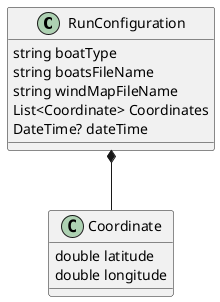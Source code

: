 @startuml
'https://plantuml.com/class-diagram

RunConfiguration *-- Coordinate

class RunConfiguration {
string boatType
string boatsFileName
string windMapFileName
List<Coordinate> Coordinates
DateTime? dateTime
}

class Coordinate {
double latitude
double longitude
}

@enduml
